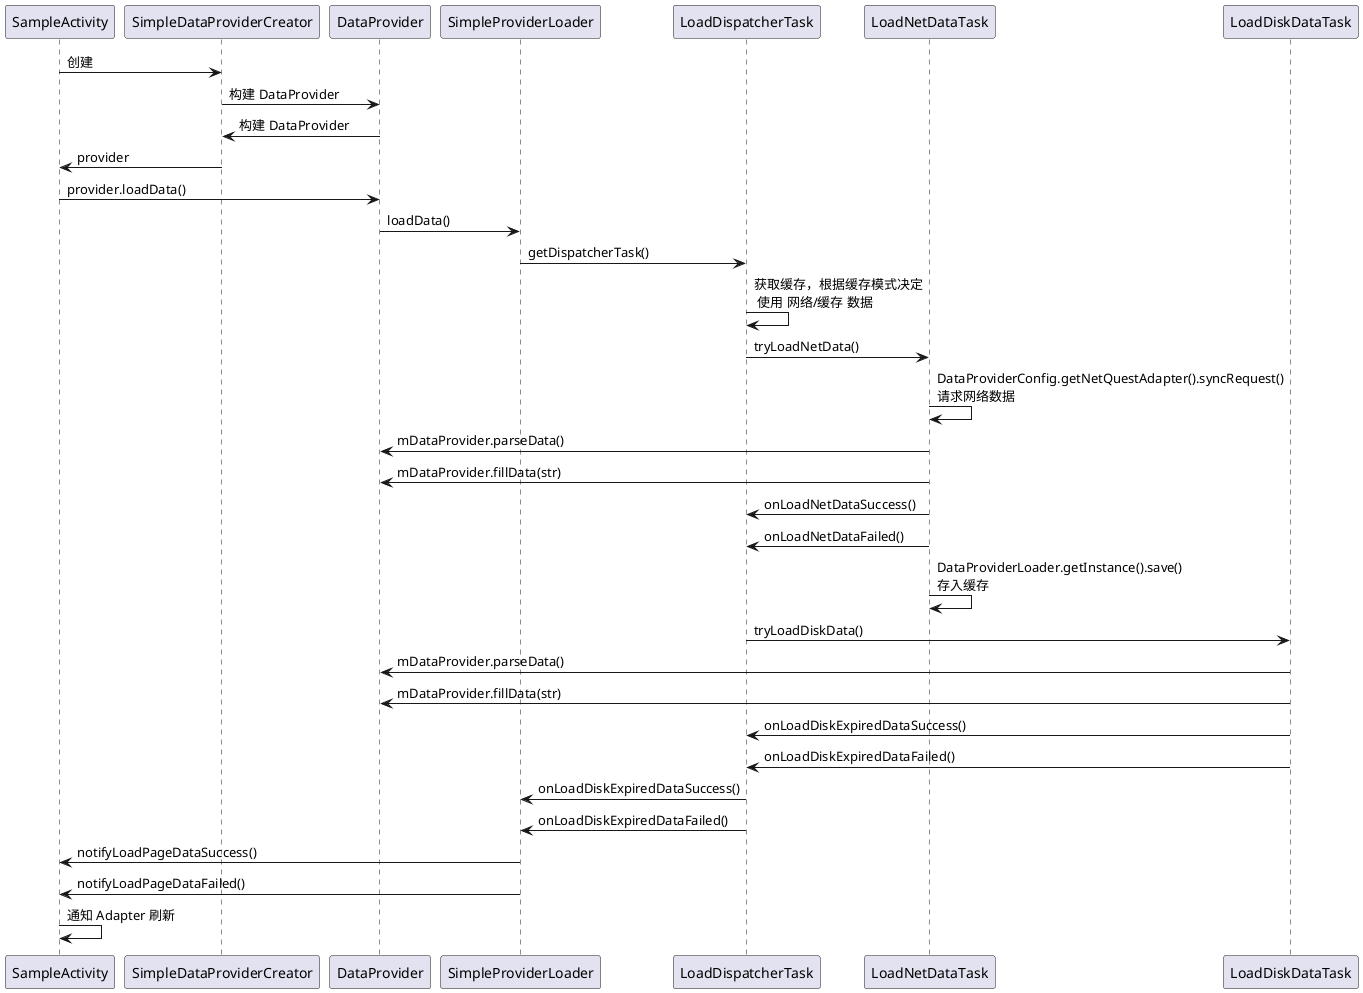 @startuml
'Alice -> Bob: Authentication Request
'Bob --> Alice: Authentication Response
'
'Alice -> Bob: Another authentication Request
'Alice <-- Bob: another authentication Response

'SampleActivity -> DataProviderLoader: load(BaseDataProvider)

SampleActivity -> SimpleDataProviderCreator: 创建

SimpleDataProviderCreator -> DataProvider: 构建 DataProvider

DataProvider -> SimpleDataProviderCreator: 构建 DataProvider

SimpleDataProviderCreator -> SampleActivity: provider

SampleActivity -> DataProvider:provider.loadData()

DataProvider -> SimpleProviderLoader : loadData()



SimpleProviderLoader -> LoadDispatcherTask: getDispatcherTask()

LoadDispatcherTask -> LoadDispatcherTask: 获取缓存，根据缓存模式决定\n 使用 网络/缓存 数据

LoadDispatcherTask -> LoadNetDataTask: tryLoadNetData()

LoadNetDataTask -> LoadNetDataTask: DataProviderConfig.getNetQuestAdapter().syncRequest()\n请求网络数据

LoadNetDataTask -> DataProvider:  mDataProvider.parseData()

LoadNetDataTask -> DataProvider:  mDataProvider.fillData(str)

LoadNetDataTask -> LoadDispatcherTask: onLoadNetDataSuccess()

LoadNetDataTask -> LoadDispatcherTask: onLoadNetDataFailed()

LoadNetDataTask -> LoadNetDataTask: DataProviderLoader.getInstance().save()\n存入缓存


LoadDispatcherTask -> LoadDiskDataTask: tryLoadDiskData()


LoadDiskDataTask -> DataProvider:  mDataProvider.parseData()

LoadDiskDataTask -> DataProvider:  mDataProvider.fillData(str)

LoadDiskDataTask -> LoadDispatcherTask: onLoadDiskExpiredDataSuccess()

LoadDiskDataTask -> LoadDispatcherTask: onLoadDiskExpiredDataFailed()

LoadDispatcherTask -> SimpleProviderLoader: onLoadDiskExpiredDataSuccess()

LoadDispatcherTask -> SimpleProviderLoader: onLoadDiskExpiredDataFailed()

SimpleProviderLoader -> SampleActivity: notifyLoadPageDataSuccess()

SimpleProviderLoader -> SampleActivity: notifyLoadPageDataFailed()

SampleActivity -> SampleActivity: 通知 Adapter 刷新

@enduml